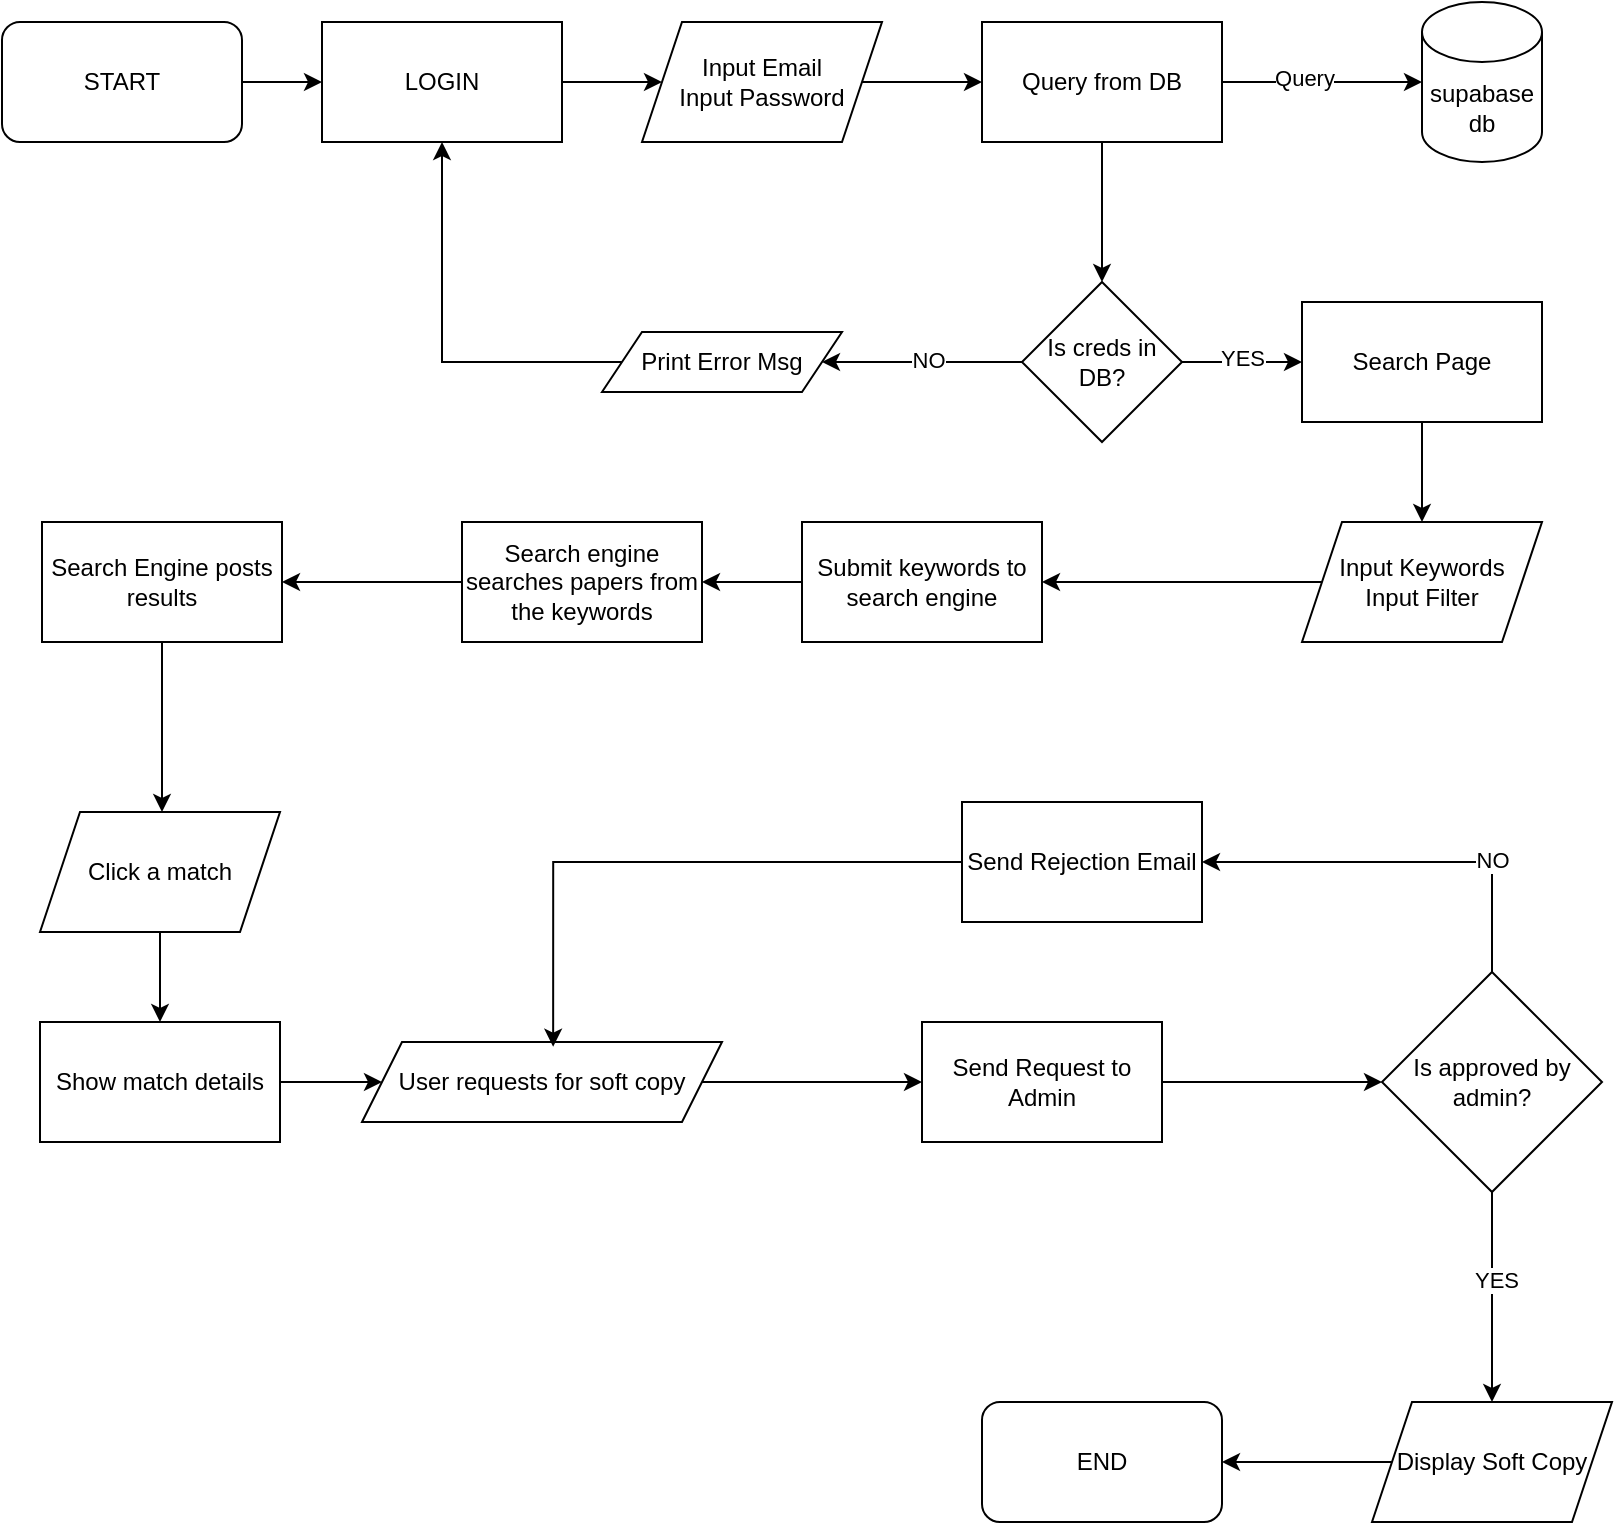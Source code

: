 <mxfile version="24.7.8">
  <diagram name="Page-1" id="UiOCfUlEjOsYMk-S_c2M">
    <mxGraphModel dx="1050" dy="602" grid="1" gridSize="10" guides="1" tooltips="1" connect="1" arrows="1" fold="1" page="1" pageScale="1" pageWidth="850" pageHeight="1100" math="0" shadow="0">
      <root>
        <mxCell id="0" />
        <mxCell id="1" parent="0" />
        <mxCell id="sT_JzyqJRIvegUA2XkyO-3" value="" style="edgeStyle=orthogonalEdgeStyle;rounded=0;orthogonalLoop=1;jettySize=auto;html=1;" parent="1" source="kk9u4eUl9QU26VmID79j-1" target="sT_JzyqJRIvegUA2XkyO-1" edge="1">
          <mxGeometry relative="1" as="geometry" />
        </mxCell>
        <mxCell id="kk9u4eUl9QU26VmID79j-1" value="START" style="rounded=1;whiteSpace=wrap;html=1;" parent="1" vertex="1">
          <mxGeometry x="20" y="30" width="120" height="60" as="geometry" />
        </mxCell>
        <mxCell id="sT_JzyqJRIvegUA2XkyO-4" value="" style="edgeStyle=orthogonalEdgeStyle;rounded=0;orthogonalLoop=1;jettySize=auto;html=1;" parent="1" source="sT_JzyqJRIvegUA2XkyO-1" target="sT_JzyqJRIvegUA2XkyO-2" edge="1">
          <mxGeometry relative="1" as="geometry" />
        </mxCell>
        <mxCell id="sT_JzyqJRIvegUA2XkyO-1" value="LOGIN" style="rounded=0;whiteSpace=wrap;html=1;" parent="1" vertex="1">
          <mxGeometry x="180" y="30" width="120" height="60" as="geometry" />
        </mxCell>
        <mxCell id="sT_JzyqJRIvegUA2XkyO-7" value="" style="edgeStyle=orthogonalEdgeStyle;rounded=0;orthogonalLoop=1;jettySize=auto;html=1;" parent="1" source="sT_JzyqJRIvegUA2XkyO-2" target="sT_JzyqJRIvegUA2XkyO-6" edge="1">
          <mxGeometry relative="1" as="geometry" />
        </mxCell>
        <mxCell id="sT_JzyqJRIvegUA2XkyO-2" value="Input Email&lt;div&gt;Input Password&lt;/div&gt;" style="shape=parallelogram;perimeter=parallelogramPerimeter;whiteSpace=wrap;html=1;fixedSize=1;" parent="1" vertex="1">
          <mxGeometry x="340" y="30" width="120" height="60" as="geometry" />
        </mxCell>
        <mxCell id="sT_JzyqJRIvegUA2XkyO-22" value="" style="edgeStyle=orthogonalEdgeStyle;rounded=0;orthogonalLoop=1;jettySize=auto;html=1;" parent="1" source="sT_JzyqJRIvegUA2XkyO-5" target="sT_JzyqJRIvegUA2XkyO-15" edge="1">
          <mxGeometry relative="1" as="geometry" />
        </mxCell>
        <mxCell id="sT_JzyqJRIvegUA2XkyO-23" value="NO" style="edgeLabel;html=1;align=center;verticalAlign=middle;resizable=0;points=[];" parent="sT_JzyqJRIvegUA2XkyO-22" vertex="1" connectable="0">
          <mxGeometry x="-0.059" y="-1" relative="1" as="geometry">
            <mxPoint as="offset" />
          </mxGeometry>
        </mxCell>
        <mxCell id="sT_JzyqJRIvegUA2XkyO-26" value="" style="edgeStyle=orthogonalEdgeStyle;rounded=0;orthogonalLoop=1;jettySize=auto;html=1;" parent="1" source="sT_JzyqJRIvegUA2XkyO-5" target="sT_JzyqJRIvegUA2XkyO-25" edge="1">
          <mxGeometry relative="1" as="geometry" />
        </mxCell>
        <mxCell id="sT_JzyqJRIvegUA2XkyO-27" value="YES" style="edgeLabel;html=1;align=center;verticalAlign=middle;resizable=0;points=[];" parent="sT_JzyqJRIvegUA2XkyO-26" vertex="1" connectable="0">
          <mxGeometry x="0.004" y="2" relative="1" as="geometry">
            <mxPoint as="offset" />
          </mxGeometry>
        </mxCell>
        <mxCell id="sT_JzyqJRIvegUA2XkyO-5" value="Is creds in DB?" style="rhombus;whiteSpace=wrap;html=1;" parent="1" vertex="1">
          <mxGeometry x="530" y="160" width="80" height="80" as="geometry" />
        </mxCell>
        <mxCell id="sT_JzyqJRIvegUA2XkyO-9" value="" style="edgeStyle=orthogonalEdgeStyle;rounded=0;orthogonalLoop=1;jettySize=auto;html=1;" parent="1" source="sT_JzyqJRIvegUA2XkyO-6" target="sT_JzyqJRIvegUA2XkyO-8" edge="1">
          <mxGeometry relative="1" as="geometry" />
        </mxCell>
        <mxCell id="sT_JzyqJRIvegUA2XkyO-11" value="Query" style="edgeLabel;html=1;align=center;verticalAlign=middle;resizable=0;points=[];" parent="sT_JzyqJRIvegUA2XkyO-9" vertex="1" connectable="0">
          <mxGeometry x="-0.192" y="2" relative="1" as="geometry">
            <mxPoint as="offset" />
          </mxGeometry>
        </mxCell>
        <mxCell id="sT_JzyqJRIvegUA2XkyO-12" value="" style="edgeStyle=orthogonalEdgeStyle;rounded=0;orthogonalLoop=1;jettySize=auto;html=1;" parent="1" source="sT_JzyqJRIvegUA2XkyO-6" target="sT_JzyqJRIvegUA2XkyO-5" edge="1">
          <mxGeometry relative="1" as="geometry" />
        </mxCell>
        <mxCell id="sT_JzyqJRIvegUA2XkyO-6" value="Query from DB" style="rounded=0;whiteSpace=wrap;html=1;" parent="1" vertex="1">
          <mxGeometry x="510" y="30" width="120" height="60" as="geometry" />
        </mxCell>
        <mxCell id="sT_JzyqJRIvegUA2XkyO-8" value="supabase db" style="shape=cylinder3;whiteSpace=wrap;html=1;boundedLbl=1;backgroundOutline=1;size=15;" parent="1" vertex="1">
          <mxGeometry x="730" y="20" width="60" height="80" as="geometry" />
        </mxCell>
        <mxCell id="sT_JzyqJRIvegUA2XkyO-24" style="edgeStyle=orthogonalEdgeStyle;rounded=0;orthogonalLoop=1;jettySize=auto;html=1;entryX=0.5;entryY=1;entryDx=0;entryDy=0;" parent="1" source="sT_JzyqJRIvegUA2XkyO-15" target="sT_JzyqJRIvegUA2XkyO-1" edge="1">
          <mxGeometry relative="1" as="geometry" />
        </mxCell>
        <mxCell id="sT_JzyqJRIvegUA2XkyO-15" value="Print Error Msg" style="shape=parallelogram;perimeter=parallelogramPerimeter;whiteSpace=wrap;html=1;fixedSize=1;" parent="1" vertex="1">
          <mxGeometry x="320" y="185" width="120" height="30" as="geometry" />
        </mxCell>
        <mxCell id="sT_JzyqJRIvegUA2XkyO-29" value="" style="edgeStyle=orthogonalEdgeStyle;rounded=0;orthogonalLoop=1;jettySize=auto;html=1;" parent="1" source="sT_JzyqJRIvegUA2XkyO-25" target="sT_JzyqJRIvegUA2XkyO-28" edge="1">
          <mxGeometry relative="1" as="geometry" />
        </mxCell>
        <mxCell id="sT_JzyqJRIvegUA2XkyO-25" value="Search Page" style="whiteSpace=wrap;html=1;" parent="1" vertex="1">
          <mxGeometry x="670" y="170" width="120" height="60" as="geometry" />
        </mxCell>
        <mxCell id="sT_JzyqJRIvegUA2XkyO-31" value="" style="edgeStyle=orthogonalEdgeStyle;rounded=0;orthogonalLoop=1;jettySize=auto;html=1;" parent="1" source="sT_JzyqJRIvegUA2XkyO-28" target="sT_JzyqJRIvegUA2XkyO-30" edge="1">
          <mxGeometry relative="1" as="geometry" />
        </mxCell>
        <mxCell id="sT_JzyqJRIvegUA2XkyO-28" value="Input Keywords&lt;div&gt;Input Filter&lt;/div&gt;" style="shape=parallelogram;perimeter=parallelogramPerimeter;whiteSpace=wrap;html=1;fixedSize=1;" parent="1" vertex="1">
          <mxGeometry x="670" y="280" width="120" height="60" as="geometry" />
        </mxCell>
        <mxCell id="sT_JzyqJRIvegUA2XkyO-34" value="" style="edgeStyle=orthogonalEdgeStyle;rounded=0;orthogonalLoop=1;jettySize=auto;html=1;" parent="1" source="sT_JzyqJRIvegUA2XkyO-30" target="sT_JzyqJRIvegUA2XkyO-33" edge="1">
          <mxGeometry relative="1" as="geometry" />
        </mxCell>
        <mxCell id="sT_JzyqJRIvegUA2XkyO-30" value="Submit keywords to search engine" style="whiteSpace=wrap;html=1;" parent="1" vertex="1">
          <mxGeometry x="420" y="280" width="120" height="60" as="geometry" />
        </mxCell>
        <mxCell id="sT_JzyqJRIvegUA2XkyO-37" value="" style="edgeStyle=orthogonalEdgeStyle;rounded=0;orthogonalLoop=1;jettySize=auto;html=1;" parent="1" source="sT_JzyqJRIvegUA2XkyO-33" target="sT_JzyqJRIvegUA2XkyO-36" edge="1">
          <mxGeometry relative="1" as="geometry" />
        </mxCell>
        <mxCell id="sT_JzyqJRIvegUA2XkyO-33" value="Search engine searches papers from the keywords" style="whiteSpace=wrap;html=1;" parent="1" vertex="1">
          <mxGeometry x="250" y="280" width="120" height="60" as="geometry" />
        </mxCell>
        <mxCell id="sT_JzyqJRIvegUA2XkyO-39" value="" style="edgeStyle=orthogonalEdgeStyle;rounded=0;orthogonalLoop=1;jettySize=auto;html=1;" parent="1" source="sT_JzyqJRIvegUA2XkyO-36" edge="1">
          <mxGeometry relative="1" as="geometry">
            <mxPoint x="100" y="425" as="targetPoint" />
          </mxGeometry>
        </mxCell>
        <mxCell id="sT_JzyqJRIvegUA2XkyO-36" value="Search Engine posts results" style="whiteSpace=wrap;html=1;" parent="1" vertex="1">
          <mxGeometry x="40" y="280" width="120" height="60" as="geometry" />
        </mxCell>
        <mxCell id="sT_JzyqJRIvegUA2XkyO-53" value="" style="edgeStyle=orthogonalEdgeStyle;rounded=0;orthogonalLoop=1;jettySize=auto;html=1;" parent="1" source="sT_JzyqJRIvegUA2XkyO-51" target="sT_JzyqJRIvegUA2XkyO-52" edge="1">
          <mxGeometry relative="1" as="geometry" />
        </mxCell>
        <mxCell id="sT_JzyqJRIvegUA2XkyO-51" value="Click a match" style="shape=parallelogram;perimeter=parallelogramPerimeter;whiteSpace=wrap;html=1;fixedSize=1;" parent="1" vertex="1">
          <mxGeometry x="39" y="425" width="120" height="60" as="geometry" />
        </mxCell>
        <mxCell id="sT_JzyqJRIvegUA2XkyO-56" value="" style="edgeStyle=orthogonalEdgeStyle;rounded=0;orthogonalLoop=1;jettySize=auto;html=1;" parent="1" source="sT_JzyqJRIvegUA2XkyO-52" target="sT_JzyqJRIvegUA2XkyO-54" edge="1">
          <mxGeometry relative="1" as="geometry" />
        </mxCell>
        <mxCell id="sT_JzyqJRIvegUA2XkyO-52" value="Show match details" style="whiteSpace=wrap;html=1;" parent="1" vertex="1">
          <mxGeometry x="39" y="530" width="120" height="60" as="geometry" />
        </mxCell>
        <mxCell id="sT_JzyqJRIvegUA2XkyO-59" value="" style="edgeStyle=orthogonalEdgeStyle;rounded=0;orthogonalLoop=1;jettySize=auto;html=1;" parent="1" source="sT_JzyqJRIvegUA2XkyO-54" target="sT_JzyqJRIvegUA2XkyO-57" edge="1">
          <mxGeometry relative="1" as="geometry" />
        </mxCell>
        <mxCell id="sT_JzyqJRIvegUA2XkyO-54" value="User requests for soft copy" style="shape=parallelogram;perimeter=parallelogramPerimeter;whiteSpace=wrap;html=1;fixedSize=1;" parent="1" vertex="1">
          <mxGeometry x="200" y="540" width="180" height="40" as="geometry" />
        </mxCell>
        <mxCell id="sT_JzyqJRIvegUA2XkyO-61" value="" style="edgeStyle=orthogonalEdgeStyle;rounded=0;orthogonalLoop=1;jettySize=auto;html=1;" parent="1" source="sT_JzyqJRIvegUA2XkyO-57" target="sT_JzyqJRIvegUA2XkyO-60" edge="1">
          <mxGeometry relative="1" as="geometry" />
        </mxCell>
        <mxCell id="sT_JzyqJRIvegUA2XkyO-57" value="Send Request to Admin" style="rounded=0;whiteSpace=wrap;html=1;" parent="1" vertex="1">
          <mxGeometry x="480" y="530" width="120" height="60" as="geometry" />
        </mxCell>
        <mxCell id="sT_JzyqJRIvegUA2XkyO-63" value="" style="edgeStyle=orthogonalEdgeStyle;rounded=0;orthogonalLoop=1;jettySize=auto;html=1;entryX=1;entryY=0.5;entryDx=0;entryDy=0;exitX=0.5;exitY=0;exitDx=0;exitDy=0;" parent="1" source="sT_JzyqJRIvegUA2XkyO-60" target="sT_JzyqJRIvegUA2XkyO-62" edge="1">
          <mxGeometry relative="1" as="geometry">
            <mxPoint x="780.0" y="490.0" as="sourcePoint" />
            <mxPoint x="690" y="380.0" as="targetPoint" />
          </mxGeometry>
        </mxCell>
        <mxCell id="sT_JzyqJRIvegUA2XkyO-64" value="NO" style="edgeLabel;html=1;align=center;verticalAlign=middle;resizable=0;points=[];" parent="sT_JzyqJRIvegUA2XkyO-63" vertex="1" connectable="0">
          <mxGeometry x="-0.444" y="-1" relative="1" as="geometry">
            <mxPoint as="offset" />
          </mxGeometry>
        </mxCell>
        <mxCell id="sT_JzyqJRIvegUA2XkyO-67" value="" style="edgeStyle=orthogonalEdgeStyle;rounded=0;orthogonalLoop=1;jettySize=auto;html=1;exitX=0.5;exitY=1;exitDx=0;exitDy=0;entryX=0.5;entryY=0;entryDx=0;entryDy=0;" parent="1" source="sT_JzyqJRIvegUA2XkyO-60" target="sT_JzyqJRIvegUA2XkyO-68" edge="1">
          <mxGeometry relative="1" as="geometry">
            <mxPoint x="665" y="720" as="targetPoint" />
          </mxGeometry>
        </mxCell>
        <mxCell id="sT_JzyqJRIvegUA2XkyO-69" value="YES" style="edgeLabel;html=1;align=center;verticalAlign=middle;resizable=0;points=[];" parent="sT_JzyqJRIvegUA2XkyO-67" vertex="1" connectable="0">
          <mxGeometry x="-0.159" y="2" relative="1" as="geometry">
            <mxPoint as="offset" />
          </mxGeometry>
        </mxCell>
        <mxCell id="sT_JzyqJRIvegUA2XkyO-60" value="Is approved by admin?" style="rhombus;whiteSpace=wrap;html=1;" parent="1" vertex="1">
          <mxGeometry x="710" y="505" width="110" height="110" as="geometry" />
        </mxCell>
        <mxCell id="sT_JzyqJRIvegUA2XkyO-62" value="Send Rejection Email" style="whiteSpace=wrap;html=1;" parent="1" vertex="1">
          <mxGeometry x="500" y="420" width="120" height="60" as="geometry" />
        </mxCell>
        <mxCell id="sT_JzyqJRIvegUA2XkyO-65" style="edgeStyle=orthogonalEdgeStyle;rounded=0;orthogonalLoop=1;jettySize=auto;html=1;entryX=0.531;entryY=0.059;entryDx=0;entryDy=0;entryPerimeter=0;" parent="1" source="sT_JzyqJRIvegUA2XkyO-62" target="sT_JzyqJRIvegUA2XkyO-54" edge="1">
          <mxGeometry relative="1" as="geometry" />
        </mxCell>
        <mxCell id="sT_JzyqJRIvegUA2XkyO-73" value="" style="edgeStyle=orthogonalEdgeStyle;rounded=0;orthogonalLoop=1;jettySize=auto;html=1;" parent="1" source="sT_JzyqJRIvegUA2XkyO-68" target="sT_JzyqJRIvegUA2XkyO-72" edge="1">
          <mxGeometry relative="1" as="geometry" />
        </mxCell>
        <mxCell id="sT_JzyqJRIvegUA2XkyO-68" value="Display Soft Copy" style="shape=parallelogram;perimeter=parallelogramPerimeter;whiteSpace=wrap;html=1;fixedSize=1;" parent="1" vertex="1">
          <mxGeometry x="705" y="720" width="120" height="60" as="geometry" />
        </mxCell>
        <mxCell id="sT_JzyqJRIvegUA2XkyO-72" value="END" style="rounded=1;whiteSpace=wrap;html=1;" parent="1" vertex="1">
          <mxGeometry x="510" y="720" width="120" height="60" as="geometry" />
        </mxCell>
      </root>
    </mxGraphModel>
  </diagram>
</mxfile>
